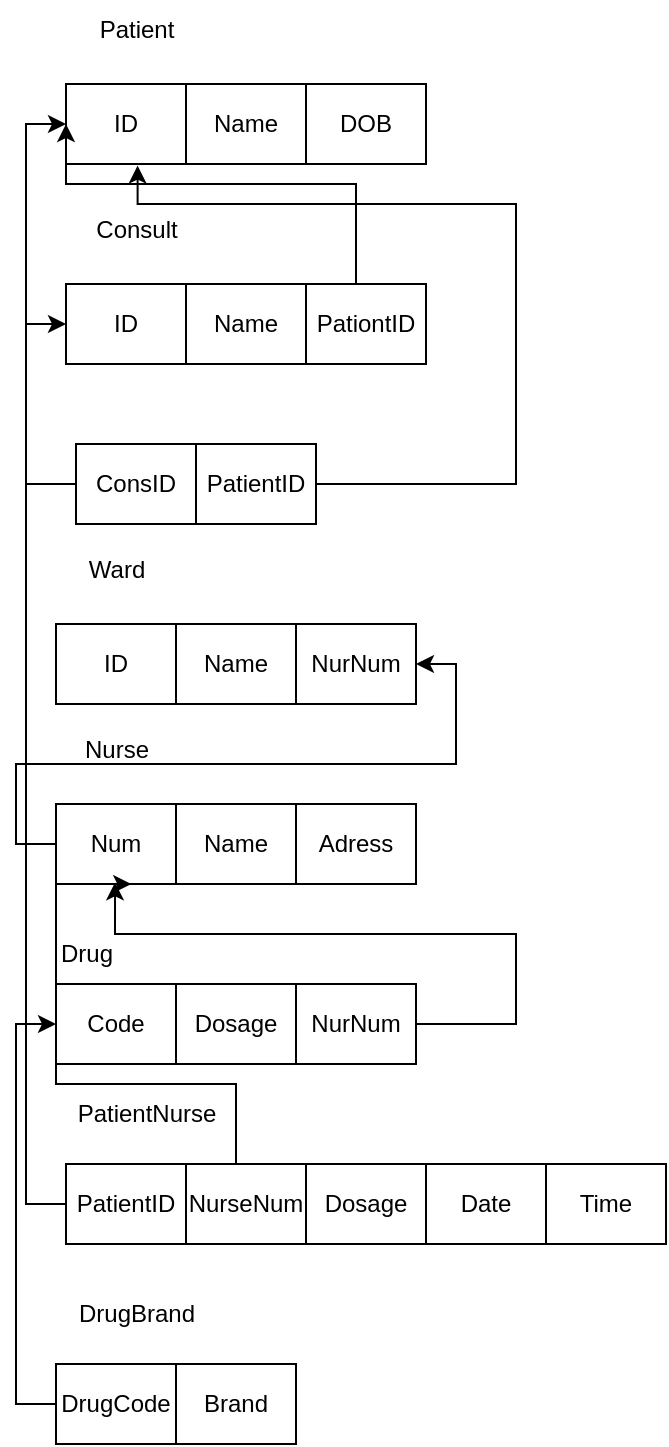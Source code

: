 <mxfile version="24.2.5" type="device">
  <diagram name="Page-1" id="M8op2C7w1wjaJjXtFf2Z">
    <mxGraphModel dx="2140" dy="621" grid="1" gridSize="10" guides="1" tooltips="1" connect="1" arrows="1" fold="1" page="1" pageScale="1" pageWidth="850" pageHeight="1100" math="0" shadow="0">
      <root>
        <mxCell id="0" />
        <mxCell id="1" parent="0" />
        <mxCell id="nk2brIaL_gtVlbjKMdUM-1" value="Patient" style="text;html=1;align=center;verticalAlign=middle;resizable=0;points=[];autosize=1;strokeColor=none;fillColor=none;" vertex="1" parent="1">
          <mxGeometry x="10" y="18" width="60" height="30" as="geometry" />
        </mxCell>
        <mxCell id="nk2brIaL_gtVlbjKMdUM-2" value="" style="shape=table;startSize=0;container=1;collapsible=0;childLayout=tableLayout;" vertex="1" parent="1">
          <mxGeometry x="5" y="60" width="180" height="40" as="geometry" />
        </mxCell>
        <mxCell id="nk2brIaL_gtVlbjKMdUM-3" value="" style="shape=tableRow;horizontal=0;startSize=0;swimlaneHead=0;swimlaneBody=0;strokeColor=inherit;top=0;left=0;bottom=0;right=0;collapsible=0;dropTarget=0;fillColor=none;points=[[0,0.5],[1,0.5]];portConstraint=eastwest;" vertex="1" parent="nk2brIaL_gtVlbjKMdUM-2">
          <mxGeometry width="180" height="40" as="geometry" />
        </mxCell>
        <mxCell id="nk2brIaL_gtVlbjKMdUM-4" value="ID" style="shape=partialRectangle;html=1;whiteSpace=wrap;connectable=0;strokeColor=inherit;overflow=hidden;fillColor=none;top=0;left=0;bottom=0;right=0;pointerEvents=1;" vertex="1" parent="nk2brIaL_gtVlbjKMdUM-3">
          <mxGeometry width="60" height="40" as="geometry">
            <mxRectangle width="60" height="40" as="alternateBounds" />
          </mxGeometry>
        </mxCell>
        <mxCell id="nk2brIaL_gtVlbjKMdUM-5" value="Name" style="shape=partialRectangle;html=1;whiteSpace=wrap;connectable=0;strokeColor=inherit;overflow=hidden;fillColor=none;top=0;left=0;bottom=0;right=0;pointerEvents=1;" vertex="1" parent="nk2brIaL_gtVlbjKMdUM-3">
          <mxGeometry x="60" width="60" height="40" as="geometry">
            <mxRectangle width="60" height="40" as="alternateBounds" />
          </mxGeometry>
        </mxCell>
        <mxCell id="nk2brIaL_gtVlbjKMdUM-6" value="DOB" style="shape=partialRectangle;html=1;whiteSpace=wrap;connectable=0;strokeColor=inherit;overflow=hidden;fillColor=none;top=0;left=0;bottom=0;right=0;pointerEvents=1;" vertex="1" parent="nk2brIaL_gtVlbjKMdUM-3">
          <mxGeometry x="120" width="60" height="40" as="geometry">
            <mxRectangle width="60" height="40" as="alternateBounds" />
          </mxGeometry>
        </mxCell>
        <mxCell id="nk2brIaL_gtVlbjKMdUM-7" value="Consult" style="text;html=1;align=center;verticalAlign=middle;resizable=0;points=[];autosize=1;strokeColor=none;fillColor=none;" vertex="1" parent="1">
          <mxGeometry x="10" y="118" width="60" height="30" as="geometry" />
        </mxCell>
        <mxCell id="nk2brIaL_gtVlbjKMdUM-8" value="" style="shape=table;startSize=0;container=1;collapsible=0;childLayout=tableLayout;" vertex="1" parent="1">
          <mxGeometry x="5" y="160" width="180" height="40" as="geometry" />
        </mxCell>
        <mxCell id="nk2brIaL_gtVlbjKMdUM-9" value="" style="shape=tableRow;horizontal=0;startSize=0;swimlaneHead=0;swimlaneBody=0;strokeColor=inherit;top=0;left=0;bottom=0;right=0;collapsible=0;dropTarget=0;fillColor=none;points=[[0,0.5],[1,0.5]];portConstraint=eastwest;" vertex="1" parent="nk2brIaL_gtVlbjKMdUM-8">
          <mxGeometry width="180" height="40" as="geometry" />
        </mxCell>
        <mxCell id="nk2brIaL_gtVlbjKMdUM-10" value="ID" style="shape=partialRectangle;html=1;whiteSpace=wrap;connectable=0;strokeColor=inherit;overflow=hidden;fillColor=none;top=0;left=0;bottom=0;right=0;pointerEvents=1;" vertex="1" parent="nk2brIaL_gtVlbjKMdUM-9">
          <mxGeometry width="60" height="40" as="geometry">
            <mxRectangle width="60" height="40" as="alternateBounds" />
          </mxGeometry>
        </mxCell>
        <mxCell id="nk2brIaL_gtVlbjKMdUM-11" value="Name" style="shape=partialRectangle;html=1;whiteSpace=wrap;connectable=0;strokeColor=inherit;overflow=hidden;fillColor=none;top=0;left=0;bottom=0;right=0;pointerEvents=1;" vertex="1" parent="nk2brIaL_gtVlbjKMdUM-9">
          <mxGeometry x="60" width="60" height="40" as="geometry">
            <mxRectangle width="60" height="40" as="alternateBounds" />
          </mxGeometry>
        </mxCell>
        <mxCell id="nk2brIaL_gtVlbjKMdUM-12" value="PationtID" style="shape=partialRectangle;html=1;whiteSpace=wrap;connectable=0;strokeColor=inherit;overflow=hidden;fillColor=none;top=0;left=0;bottom=0;right=0;pointerEvents=1;" vertex="1" parent="nk2brIaL_gtVlbjKMdUM-9">
          <mxGeometry x="120" width="60" height="40" as="geometry">
            <mxRectangle width="60" height="40" as="alternateBounds" />
          </mxGeometry>
        </mxCell>
        <mxCell id="nk2brIaL_gtVlbjKMdUM-13" value="" style="shape=table;startSize=0;container=1;collapsible=0;childLayout=tableLayout;" vertex="1" parent="1">
          <mxGeometry x="10" y="240" width="120" height="40" as="geometry" />
        </mxCell>
        <mxCell id="nk2brIaL_gtVlbjKMdUM-14" value="" style="shape=tableRow;horizontal=0;startSize=0;swimlaneHead=0;swimlaneBody=0;strokeColor=inherit;top=0;left=0;bottom=0;right=0;collapsible=0;dropTarget=0;fillColor=none;points=[[0,0.5],[1,0.5]];portConstraint=eastwest;" vertex="1" parent="nk2brIaL_gtVlbjKMdUM-13">
          <mxGeometry width="120" height="40" as="geometry" />
        </mxCell>
        <mxCell id="nk2brIaL_gtVlbjKMdUM-15" value="ConsID" style="shape=partialRectangle;html=1;whiteSpace=wrap;connectable=0;strokeColor=inherit;overflow=hidden;fillColor=none;top=0;left=0;bottom=0;right=0;pointerEvents=1;" vertex="1" parent="nk2brIaL_gtVlbjKMdUM-14">
          <mxGeometry width="60" height="40" as="geometry">
            <mxRectangle width="60" height="40" as="alternateBounds" />
          </mxGeometry>
        </mxCell>
        <mxCell id="nk2brIaL_gtVlbjKMdUM-16" value="PatientID" style="shape=partialRectangle;html=1;whiteSpace=wrap;connectable=0;strokeColor=inherit;overflow=hidden;fillColor=none;top=0;left=0;bottom=0;right=0;pointerEvents=1;" vertex="1" parent="nk2brIaL_gtVlbjKMdUM-14">
          <mxGeometry x="60" width="60" height="40" as="geometry">
            <mxRectangle width="60" height="40" as="alternateBounds" />
          </mxGeometry>
        </mxCell>
        <mxCell id="nk2brIaL_gtVlbjKMdUM-17" style="edgeStyle=orthogonalEdgeStyle;rounded=0;orthogonalLoop=1;jettySize=auto;html=1;entryX=0;entryY=0.5;entryDx=0;entryDy=0;" edge="1" parent="1" source="nk2brIaL_gtVlbjKMdUM-14" target="nk2brIaL_gtVlbjKMdUM-9">
          <mxGeometry relative="1" as="geometry">
            <Array as="points">
              <mxPoint x="-15" y="260" />
              <mxPoint x="-15" y="180" />
            </Array>
          </mxGeometry>
        </mxCell>
        <mxCell id="nk2brIaL_gtVlbjKMdUM-19" style="edgeStyle=orthogonalEdgeStyle;rounded=0;orthogonalLoop=1;jettySize=auto;html=1;entryX=0.199;entryY=1.02;entryDx=0;entryDy=0;entryPerimeter=0;" edge="1" parent="1" source="nk2brIaL_gtVlbjKMdUM-14" target="nk2brIaL_gtVlbjKMdUM-3">
          <mxGeometry relative="1" as="geometry">
            <Array as="points">
              <mxPoint x="230" y="260" />
              <mxPoint x="230" y="120" />
              <mxPoint x="41" y="120" />
            </Array>
          </mxGeometry>
        </mxCell>
        <mxCell id="nk2brIaL_gtVlbjKMdUM-20" style="edgeStyle=orthogonalEdgeStyle;rounded=0;orthogonalLoop=1;jettySize=auto;html=1;entryX=0;entryY=0.5;entryDx=0;entryDy=0;" edge="1" parent="1" source="nk2brIaL_gtVlbjKMdUM-9" target="nk2brIaL_gtVlbjKMdUM-3">
          <mxGeometry relative="1" as="geometry">
            <Array as="points">
              <mxPoint x="150" y="110" />
              <mxPoint x="5" y="110" />
            </Array>
          </mxGeometry>
        </mxCell>
        <mxCell id="nk2brIaL_gtVlbjKMdUM-22" value="Ward" style="text;html=1;align=center;verticalAlign=middle;resizable=0;points=[];autosize=1;strokeColor=none;fillColor=none;" vertex="1" parent="1">
          <mxGeometry x="5" y="288" width="50" height="30" as="geometry" />
        </mxCell>
        <mxCell id="nk2brIaL_gtVlbjKMdUM-23" value="" style="shape=table;startSize=0;container=1;collapsible=0;childLayout=tableLayout;" vertex="1" parent="1">
          <mxGeometry y="330" width="180" height="40" as="geometry" />
        </mxCell>
        <mxCell id="nk2brIaL_gtVlbjKMdUM-24" value="" style="shape=tableRow;horizontal=0;startSize=0;swimlaneHead=0;swimlaneBody=0;strokeColor=inherit;top=0;left=0;bottom=0;right=0;collapsible=0;dropTarget=0;fillColor=none;points=[[0,0.5],[1,0.5]];portConstraint=eastwest;" vertex="1" parent="nk2brIaL_gtVlbjKMdUM-23">
          <mxGeometry width="180" height="40" as="geometry" />
        </mxCell>
        <mxCell id="nk2brIaL_gtVlbjKMdUM-25" value="ID" style="shape=partialRectangle;html=1;whiteSpace=wrap;connectable=0;strokeColor=inherit;overflow=hidden;fillColor=none;top=0;left=0;bottom=0;right=0;pointerEvents=1;" vertex="1" parent="nk2brIaL_gtVlbjKMdUM-24">
          <mxGeometry width="60" height="40" as="geometry">
            <mxRectangle width="60" height="40" as="alternateBounds" />
          </mxGeometry>
        </mxCell>
        <mxCell id="nk2brIaL_gtVlbjKMdUM-26" value="Name" style="shape=partialRectangle;html=1;whiteSpace=wrap;connectable=0;strokeColor=inherit;overflow=hidden;fillColor=none;top=0;left=0;bottom=0;right=0;pointerEvents=1;" vertex="1" parent="nk2brIaL_gtVlbjKMdUM-24">
          <mxGeometry x="60" width="60" height="40" as="geometry">
            <mxRectangle width="60" height="40" as="alternateBounds" />
          </mxGeometry>
        </mxCell>
        <mxCell id="nk2brIaL_gtVlbjKMdUM-27" value="NurNum" style="shape=partialRectangle;html=1;whiteSpace=wrap;connectable=0;strokeColor=inherit;overflow=hidden;fillColor=none;top=0;left=0;bottom=0;right=0;pointerEvents=1;" vertex="1" parent="nk2brIaL_gtVlbjKMdUM-24">
          <mxGeometry x="120" width="60" height="40" as="geometry">
            <mxRectangle width="60" height="40" as="alternateBounds" />
          </mxGeometry>
        </mxCell>
        <mxCell id="nk2brIaL_gtVlbjKMdUM-28" value="Nurse" style="text;html=1;align=center;verticalAlign=middle;resizable=0;points=[];autosize=1;strokeColor=none;fillColor=none;" vertex="1" parent="1">
          <mxGeometry y="378" width="60" height="30" as="geometry" />
        </mxCell>
        <mxCell id="nk2brIaL_gtVlbjKMdUM-29" value="" style="shape=table;startSize=0;container=1;collapsible=0;childLayout=tableLayout;" vertex="1" parent="1">
          <mxGeometry y="420" width="180" height="40" as="geometry" />
        </mxCell>
        <mxCell id="nk2brIaL_gtVlbjKMdUM-30" value="" style="shape=tableRow;horizontal=0;startSize=0;swimlaneHead=0;swimlaneBody=0;strokeColor=inherit;top=0;left=0;bottom=0;right=0;collapsible=0;dropTarget=0;fillColor=none;points=[[0,0.5],[1,0.5]];portConstraint=eastwest;" vertex="1" parent="nk2brIaL_gtVlbjKMdUM-29">
          <mxGeometry width="180" height="40" as="geometry" />
        </mxCell>
        <mxCell id="nk2brIaL_gtVlbjKMdUM-31" value="Num" style="shape=partialRectangle;html=1;whiteSpace=wrap;connectable=0;strokeColor=inherit;overflow=hidden;fillColor=none;top=0;left=0;bottom=0;right=0;pointerEvents=1;" vertex="1" parent="nk2brIaL_gtVlbjKMdUM-30">
          <mxGeometry width="60" height="40" as="geometry">
            <mxRectangle width="60" height="40" as="alternateBounds" />
          </mxGeometry>
        </mxCell>
        <mxCell id="nk2brIaL_gtVlbjKMdUM-32" value="Name" style="shape=partialRectangle;html=1;whiteSpace=wrap;connectable=0;strokeColor=inherit;overflow=hidden;fillColor=none;top=0;left=0;bottom=0;right=0;pointerEvents=1;" vertex="1" parent="nk2brIaL_gtVlbjKMdUM-30">
          <mxGeometry x="60" width="60" height="40" as="geometry">
            <mxRectangle width="60" height="40" as="alternateBounds" />
          </mxGeometry>
        </mxCell>
        <mxCell id="nk2brIaL_gtVlbjKMdUM-33" value="Adress" style="shape=partialRectangle;html=1;whiteSpace=wrap;connectable=0;strokeColor=inherit;overflow=hidden;fillColor=none;top=0;left=0;bottom=0;right=0;pointerEvents=1;" vertex="1" parent="nk2brIaL_gtVlbjKMdUM-30">
          <mxGeometry x="120" width="60" height="40" as="geometry">
            <mxRectangle width="60" height="40" as="alternateBounds" />
          </mxGeometry>
        </mxCell>
        <mxCell id="nk2brIaL_gtVlbjKMdUM-34" style="edgeStyle=orthogonalEdgeStyle;rounded=0;orthogonalLoop=1;jettySize=auto;html=1;" edge="1" parent="1" source="nk2brIaL_gtVlbjKMdUM-30" target="nk2brIaL_gtVlbjKMdUM-24">
          <mxGeometry relative="1" as="geometry">
            <Array as="points">
              <mxPoint x="-20" y="440" />
              <mxPoint x="-20" y="400" />
              <mxPoint x="200" y="400" />
              <mxPoint x="200" y="350" />
            </Array>
          </mxGeometry>
        </mxCell>
        <mxCell id="nk2brIaL_gtVlbjKMdUM-35" value="PatientNurse" style="text;html=1;align=center;verticalAlign=middle;resizable=0;points=[];autosize=1;strokeColor=none;fillColor=none;" vertex="1" parent="1">
          <mxGeometry y="560" width="90" height="30" as="geometry" />
        </mxCell>
        <mxCell id="nk2brIaL_gtVlbjKMdUM-36" value="" style="shape=table;startSize=0;container=1;collapsible=0;childLayout=tableLayout;" vertex="1" parent="1">
          <mxGeometry x="5" y="600" width="300" height="40" as="geometry" />
        </mxCell>
        <mxCell id="nk2brIaL_gtVlbjKMdUM-37" value="" style="shape=tableRow;horizontal=0;startSize=0;swimlaneHead=0;swimlaneBody=0;strokeColor=inherit;top=0;left=0;bottom=0;right=0;collapsible=0;dropTarget=0;fillColor=none;points=[[0,0.5],[1,0.5]];portConstraint=eastwest;" vertex="1" parent="nk2brIaL_gtVlbjKMdUM-36">
          <mxGeometry width="300" height="40" as="geometry" />
        </mxCell>
        <mxCell id="nk2brIaL_gtVlbjKMdUM-38" value="PatientID" style="shape=partialRectangle;html=1;whiteSpace=wrap;connectable=0;strokeColor=inherit;overflow=hidden;fillColor=none;top=0;left=0;bottom=0;right=0;pointerEvents=1;" vertex="1" parent="nk2brIaL_gtVlbjKMdUM-37">
          <mxGeometry width="60" height="40" as="geometry">
            <mxRectangle width="60" height="40" as="alternateBounds" />
          </mxGeometry>
        </mxCell>
        <mxCell id="nk2brIaL_gtVlbjKMdUM-39" value="NurseNum" style="shape=partialRectangle;html=1;whiteSpace=wrap;connectable=0;strokeColor=inherit;overflow=hidden;fillColor=none;top=0;left=0;bottom=0;right=0;pointerEvents=1;" vertex="1" parent="nk2brIaL_gtVlbjKMdUM-37">
          <mxGeometry x="60" width="60" height="40" as="geometry">
            <mxRectangle width="60" height="40" as="alternateBounds" />
          </mxGeometry>
        </mxCell>
        <mxCell id="nk2brIaL_gtVlbjKMdUM-40" value="Dosage" style="shape=partialRectangle;html=1;whiteSpace=wrap;connectable=0;strokeColor=inherit;overflow=hidden;fillColor=none;top=0;left=0;bottom=0;right=0;pointerEvents=1;" vertex="1" parent="nk2brIaL_gtVlbjKMdUM-37">
          <mxGeometry x="120" width="60" height="40" as="geometry">
            <mxRectangle width="60" height="40" as="alternateBounds" />
          </mxGeometry>
        </mxCell>
        <mxCell id="nk2brIaL_gtVlbjKMdUM-41" value="Date" style="shape=partialRectangle;html=1;whiteSpace=wrap;connectable=0;strokeColor=inherit;overflow=hidden;fillColor=none;top=0;left=0;bottom=0;right=0;pointerEvents=1;" vertex="1" parent="nk2brIaL_gtVlbjKMdUM-37">
          <mxGeometry x="180" width="60" height="40" as="geometry">
            <mxRectangle width="60" height="40" as="alternateBounds" />
          </mxGeometry>
        </mxCell>
        <mxCell id="nk2brIaL_gtVlbjKMdUM-42" value="Time" style="shape=partialRectangle;html=1;whiteSpace=wrap;connectable=0;strokeColor=inherit;overflow=hidden;fillColor=none;top=0;left=0;bottom=0;right=0;pointerEvents=1;" vertex="1" parent="nk2brIaL_gtVlbjKMdUM-37">
          <mxGeometry x="240" width="60" height="40" as="geometry">
            <mxRectangle width="60" height="40" as="alternateBounds" />
          </mxGeometry>
        </mxCell>
        <mxCell id="nk2brIaL_gtVlbjKMdUM-43" value="" style="shape=table;startSize=0;container=1;collapsible=0;childLayout=tableLayout;" vertex="1" parent="1">
          <mxGeometry y="510" width="180" height="40" as="geometry" />
        </mxCell>
        <mxCell id="nk2brIaL_gtVlbjKMdUM-44" value="" style="shape=tableRow;horizontal=0;startSize=0;swimlaneHead=0;swimlaneBody=0;strokeColor=inherit;top=0;left=0;bottom=0;right=0;collapsible=0;dropTarget=0;fillColor=none;points=[[0,0.5],[1,0.5]];portConstraint=eastwest;" vertex="1" parent="nk2brIaL_gtVlbjKMdUM-43">
          <mxGeometry width="180" height="40" as="geometry" />
        </mxCell>
        <mxCell id="nk2brIaL_gtVlbjKMdUM-45" value="Code" style="shape=partialRectangle;html=1;whiteSpace=wrap;connectable=0;strokeColor=inherit;overflow=hidden;fillColor=none;top=0;left=0;bottom=0;right=0;pointerEvents=1;" vertex="1" parent="nk2brIaL_gtVlbjKMdUM-44">
          <mxGeometry width="60" height="40" as="geometry">
            <mxRectangle width="60" height="40" as="alternateBounds" />
          </mxGeometry>
        </mxCell>
        <mxCell id="nk2brIaL_gtVlbjKMdUM-46" value="Dosage" style="shape=partialRectangle;html=1;whiteSpace=wrap;connectable=0;strokeColor=inherit;overflow=hidden;fillColor=none;top=0;left=0;bottom=0;right=0;pointerEvents=1;" vertex="1" parent="nk2brIaL_gtVlbjKMdUM-44">
          <mxGeometry x="60" width="60" height="40" as="geometry">
            <mxRectangle width="60" height="40" as="alternateBounds" />
          </mxGeometry>
        </mxCell>
        <mxCell id="nk2brIaL_gtVlbjKMdUM-47" value="NurNum" style="shape=partialRectangle;html=1;whiteSpace=wrap;connectable=0;strokeColor=inherit;overflow=hidden;fillColor=none;top=0;left=0;bottom=0;right=0;pointerEvents=1;" vertex="1" parent="nk2brIaL_gtVlbjKMdUM-44">
          <mxGeometry x="120" width="60" height="40" as="geometry">
            <mxRectangle width="60" height="40" as="alternateBounds" />
          </mxGeometry>
        </mxCell>
        <mxCell id="nk2brIaL_gtVlbjKMdUM-48" value="Drug" style="text;html=1;align=center;verticalAlign=middle;resizable=0;points=[];autosize=1;strokeColor=none;fillColor=none;" vertex="1" parent="1">
          <mxGeometry x="-10" y="480" width="50" height="30" as="geometry" />
        </mxCell>
        <mxCell id="nk2brIaL_gtVlbjKMdUM-49" value="" style="shape=table;startSize=0;container=1;collapsible=0;childLayout=tableLayout;" vertex="1" parent="1">
          <mxGeometry y="700" width="120" height="40" as="geometry" />
        </mxCell>
        <mxCell id="nk2brIaL_gtVlbjKMdUM-50" value="" style="shape=tableRow;horizontal=0;startSize=0;swimlaneHead=0;swimlaneBody=0;strokeColor=inherit;top=0;left=0;bottom=0;right=0;collapsible=0;dropTarget=0;fillColor=none;points=[[0,0.5],[1,0.5]];portConstraint=eastwest;" vertex="1" parent="nk2brIaL_gtVlbjKMdUM-49">
          <mxGeometry width="120" height="40" as="geometry" />
        </mxCell>
        <mxCell id="nk2brIaL_gtVlbjKMdUM-51" value="DrugCode" style="shape=partialRectangle;html=1;whiteSpace=wrap;connectable=0;strokeColor=inherit;overflow=hidden;fillColor=none;top=0;left=0;bottom=0;right=0;pointerEvents=1;" vertex="1" parent="nk2brIaL_gtVlbjKMdUM-50">
          <mxGeometry width="60" height="40" as="geometry">
            <mxRectangle width="60" height="40" as="alternateBounds" />
          </mxGeometry>
        </mxCell>
        <mxCell id="nk2brIaL_gtVlbjKMdUM-52" value="Brand" style="shape=partialRectangle;html=1;whiteSpace=wrap;connectable=0;strokeColor=inherit;overflow=hidden;fillColor=none;top=0;left=0;bottom=0;right=0;pointerEvents=1;" vertex="1" parent="nk2brIaL_gtVlbjKMdUM-50">
          <mxGeometry x="60" width="60" height="40" as="geometry">
            <mxRectangle width="60" height="40" as="alternateBounds" />
          </mxGeometry>
        </mxCell>
        <mxCell id="nk2brIaL_gtVlbjKMdUM-53" value="DrugBrand" style="text;html=1;align=center;verticalAlign=middle;resizable=0;points=[];autosize=1;strokeColor=none;fillColor=none;" vertex="1" parent="1">
          <mxGeometry y="660" width="80" height="30" as="geometry" />
        </mxCell>
        <mxCell id="nk2brIaL_gtVlbjKMdUM-54" style="edgeStyle=orthogonalEdgeStyle;rounded=0;orthogonalLoop=1;jettySize=auto;html=1;entryX=0.164;entryY=0.98;entryDx=0;entryDy=0;entryPerimeter=0;" edge="1" parent="1" source="nk2brIaL_gtVlbjKMdUM-44" target="nk2brIaL_gtVlbjKMdUM-30">
          <mxGeometry relative="1" as="geometry">
            <Array as="points">
              <mxPoint x="230" y="530" />
              <mxPoint x="230" y="485" />
              <mxPoint x="30" y="485" />
            </Array>
          </mxGeometry>
        </mxCell>
        <mxCell id="nk2brIaL_gtVlbjKMdUM-55" style="edgeStyle=orthogonalEdgeStyle;rounded=0;orthogonalLoop=1;jettySize=auto;html=1;entryX=0;entryY=0.5;entryDx=0;entryDy=0;" edge="1" parent="1" source="nk2brIaL_gtVlbjKMdUM-37" target="nk2brIaL_gtVlbjKMdUM-3">
          <mxGeometry relative="1" as="geometry" />
        </mxCell>
        <mxCell id="nk2brIaL_gtVlbjKMdUM-57" style="edgeStyle=orthogonalEdgeStyle;rounded=0;orthogonalLoop=1;jettySize=auto;html=1;entryX=0.209;entryY=1;entryDx=0;entryDy=0;entryPerimeter=0;" edge="1" parent="1" source="nk2brIaL_gtVlbjKMdUM-37" target="nk2brIaL_gtVlbjKMdUM-30">
          <mxGeometry relative="1" as="geometry">
            <Array as="points">
              <mxPoint x="90" y="560" />
              <mxPoint y="560" />
              <mxPoint y="460" />
            </Array>
          </mxGeometry>
        </mxCell>
        <mxCell id="nk2brIaL_gtVlbjKMdUM-58" style="edgeStyle=orthogonalEdgeStyle;rounded=0;orthogonalLoop=1;jettySize=auto;html=1;" edge="1" parent="1" source="nk2brIaL_gtVlbjKMdUM-50" target="nk2brIaL_gtVlbjKMdUM-44">
          <mxGeometry relative="1" as="geometry">
            <mxPoint x="-40" y="530" as="targetPoint" />
            <Array as="points">
              <mxPoint x="-20" y="720" />
              <mxPoint x="-20" y="530" />
            </Array>
          </mxGeometry>
        </mxCell>
      </root>
    </mxGraphModel>
  </diagram>
</mxfile>
